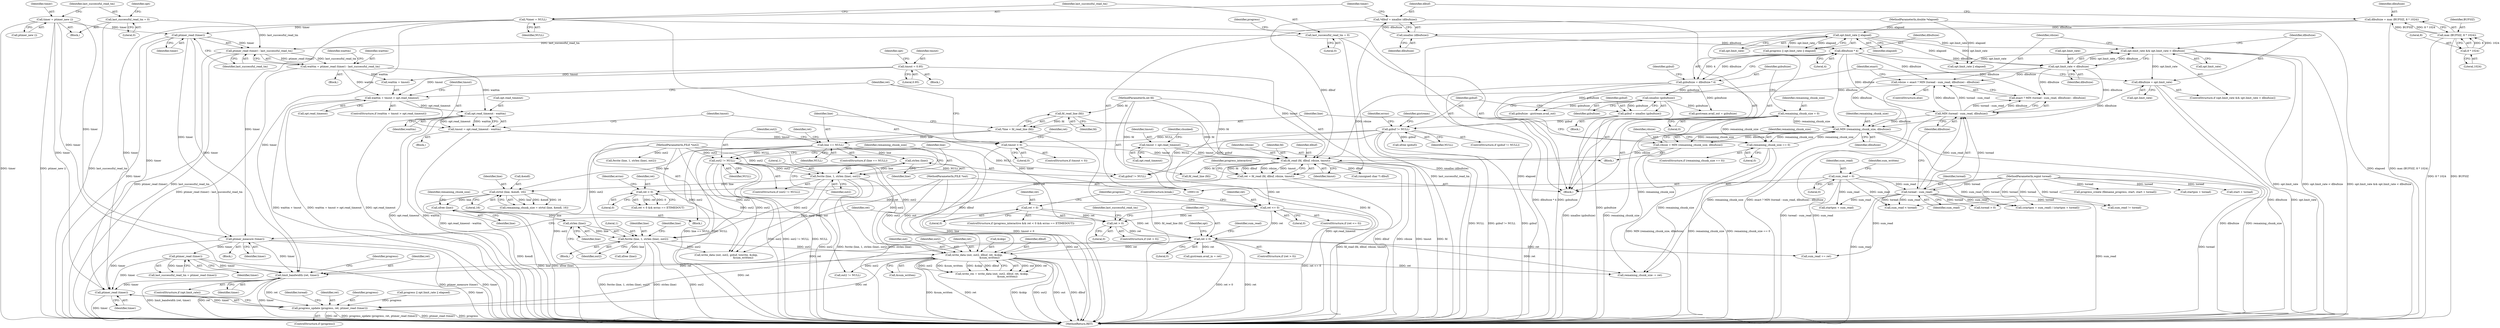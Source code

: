 digraph "0_savannah_ba6b44f6745b14dce414761a8e4b35d31b176bba@API" {
"1000763" [label="(Call,ptimer_read (timer))"];
"1000547" [label="(Call,ptimer_measure (timer))"];
"1000479" [label="(Call,ptimer_read (timer))"];
"1000341" [label="(Call,timer = ptimer_new ())"];
"1000144" [label="(Call,*timer = NULL)"];
"1000755" [label="(Call,limit_bandwidth (ret, timer))"];
"1000685" [label="(Call,write_data (out, out2, dlbuf, ret, &skip,\n                                      &sum_written))"];
"1000117" [label="(MethodParameterIn,FILE *out)"];
"1000450" [label="(Call,fwrite (line, 1, strlen (line), out2))"];
"1000453" [label="(Call,strlen (line))"];
"1000430" [label="(Call,xfree (line))"];
"1000425" [label="(Call,strtol (line, &endl, 16))"];
"1000403" [label="(Call,line == NULL)"];
"1000397" [label="(Call,*line = fd_read_line (fd))"];
"1000399" [label="(Call,fd_read_line (fd))"];
"1000116" [label="(MethodParameterIn,int fd)"];
"1000210" [label="(Call,gzbuf != NULL)"];
"1000205" [label="(Call,gzbuf = xmalloc (gzbufsize))"];
"1000207" [label="(Call,xmalloc (gzbufsize))"];
"1000190" [label="(Call,gzbufsize = dlbufsize * 4)"];
"1000192" [label="(Call,dlbufsize * 4)"];
"1000141" [label="(Call,xmalloc (dlbufsize))"];
"1000131" [label="(Call,dlbufsize = max (BUFSIZ, 8 * 1024))"];
"1000133" [label="(Call,max (BUFSIZ, 8 * 1024))"];
"1000135" [label="(Call,8 * 1024)"];
"1000417" [label="(Call,fwrite (line, 1, strlen (line), out2))"];
"1000420" [label="(Call,strlen (line))"];
"1000414" [label="(Call,out2 != NULL)"];
"1000124" [label="(MethodParameterIn,FILE *out2)"];
"1000514" [label="(Call,fd_read (fd, dlbuf, rdsize, tmout))"];
"1000139" [label="(Call,*dlbuf = xmalloc (dlbufsize))"];
"1000459" [label="(Call,rdsize = MIN (remaining_chunk_size, dlbufsize))"];
"1000461" [label="(Call,MIN (remaining_chunk_size, dlbufsize))"];
"1000186" [label="(Call,remaining_chunk_size = 0)"];
"1000392" [label="(Call,remaining_chunk_size == 0)"];
"1000357" [label="(Call,dlbufsize = opt.limit_rate)"];
"1000348" [label="(Call,opt.limit_rate && opt.limit_rate < dlbufsize)"];
"1000335" [label="(Call,opt.limit_rate || elapsed)"];
"1000122" [label="(MethodParameterIn,double *elapsed)"];
"1000352" [label="(Call,opt.limit_rate < dlbufsize)"];
"1000367" [label="(Call,MIN (toread - sum_read, dlbufsize))"];
"1000368" [label="(Call,toread - sum_read)"];
"1000118" [label="(MethodParameterIn,wgint toread)"];
"1000178" [label="(Call,sum_read = 0)"];
"1000363" [label="(Call,rdsize = exact ? MIN (toread - sum_read, dlbufsize) : dlbufsize)"];
"1000383" [label="(Call,tmout = opt.read_timeout)"];
"1000467" [label="(Call,tmout = 0.95)"];
"1000499" [label="(Call,tmout < 0)"];
"1000491" [label="(Call,tmout = opt.read_timeout - waittm)"];
"1000493" [label="(Call,opt.read_timeout - waittm)"];
"1000483" [label="(Call,waittm + tmout > opt.read_timeout)"];
"1000476" [label="(Call,waittm = ptimer_read (timer) - last_successful_read_tm)"];
"1000478" [label="(Call,ptimer_read (timer) - last_successful_read_tm)"];
"1000148" [label="(Call,last_successful_read_tm = 0)"];
"1000344" [label="(Call,last_successful_read_tm = 0)"];
"1000558" [label="(Call,ret > 0)"];
"1000529" [label="(Call,ret = 0)"];
"1000550" [label="(Call,ret > 0)"];
"1000534" [label="(Call,ret <= 0)"];
"1000523" [label="(Call,ret < 0)"];
"1000512" [label="(Call,ret = fd_read (fd, dlbuf, rdsize, tmout))"];
"1000555" [label="(Call,ptimer_read (timer))"];
"1000760" [label="(Call,progress_update (progress, ret, ptimer_read (timer)))"];
"1000480" [label="(Identifier,timer)"];
"1000487" [label="(Call,opt.read_timeout)"];
"1000124" [label="(MethodParameterIn,FILE *out2)"];
"1000122" [label="(MethodParameterIn,double *elapsed)"];
"1000131" [label="(Call,dlbufsize = max (BUFSIZ, 8 * 1024))"];
"1000415" [label="(Identifier,out2)"];
"1000467" [label="(Call,tmout = 0.95)"];
"1000405" [label="(Identifier,NULL)"];
"1000357" [label="(Call,dlbufsize = opt.limit_rate)"];
"1000362" [label="(ControlStructure,else)"];
"1000689" [label="(Identifier,ret)"];
"1000209" [label="(ControlStructure,if (gzbuf != NULL))"];
"1000216" [label="(Identifier,gzstream)"];
"1000499" [label="(Call,tmout < 0)"];
"1000336" [label="(Call,opt.limit_rate)"];
"1000371" [label="(Identifier,dlbufsize)"];
"1000146" [label="(Identifier,NULL)"];
"1000434" [label="(Identifier,remaining_chunk_size)"];
"1000690" [label="(Call,&skip)"];
"1000403" [label="(Call,line == NULL)"];
"1000512" [label="(Call,ret = fd_read (fd, dlbuf, rdsize, tmout))"];
"1000385" [label="(Call,opt.read_timeout)"];
"1000492" [label="(Identifier,tmout)"];
"1000358" [label="(Identifier,dlbufsize)"];
"1000725" [label="(Call,fd_read_line (fd))"];
"1000133" [label="(Call,max (BUFSIZ, 8 * 1024))"];
"1000558" [label="(Call,ret > 0)"];
"1000376" [label="(Identifier,exact)"];
"1000554" [label="(Identifier,last_successful_read_tm)"];
"1000211" [label="(Identifier,gzbuf)"];
"1000367" [label="(Call,MIN (toread - sum_read, dlbufsize))"];
"1000370" [label="(Identifier,sum_read)"];
"1000393" [label="(Identifier,remaining_chunk_size)"];
"1000451" [label="(Identifier,line)"];
"1000466" [label="(Block,)"];
"1000317" [label="(Call,progress_create (filename_progress, start, start + toread))"];
"1000197" [label="(Identifier,gzbuf)"];
"1000531" [label="(Literal,0)"];
"1000454" [label="(Identifier,line)"];
"1000389" [label="(Identifier,chunked)"];
"1000118" [label="(MethodParameterIn,wgint toread)"];
"1000469" [label="(Literal,0.95)"];
"1000423" [label="(Call,remaining_chunk_size = strtol (line, &endl, 16))"];
"1000755" [label="(Call,limit_bandwidth (ret, timer))"];
"1000481" [label="(Identifier,last_successful_read_tm)"];
"1000456" [label="(Call,xfree (line))"];
"1000759" [label="(Identifier,progress)"];
"1000193" [label="(Identifier,dlbufsize)"];
"1000494" [label="(Call,opt.read_timeout)"];
"1000688" [label="(Identifier,dlbuf)"];
"1000333" [label="(Call,progress || opt.limit_rate || elapsed)"];
"1000513" [label="(Identifier,ret)"];
"1000527" [label="(Identifier,errno)"];
"1000714" [label="(Call,remaining_chunk_size -= ret)"];
"1000404" [label="(Identifier,line)"];
"1000780" [label="(Call,startpos + toread)"];
"1000683" [label="(Call,write_res = write_data (out, out2, dlbuf, ret, &skip,\n                                      &sum_written))"];
"1000573" [label="(Call,gzstream.avail_in = ret)"];
"1000519" [label="(ControlStructure,if (progress_interactive && ret < 0 && errno == ETIMEDOUT))"];
"1000346" [label="(Literal,0)"];
"1000446" [label="(Block,)"];
"1000140" [label="(Identifier,dlbuf)"];
"1000408" [label="(Identifier,ret)"];
"1000414" [label="(Call,out2 != NULL)"];
"1000270" [label="(Identifier,errno)"];
"1000383" [label="(Call,tmout = opt.read_timeout)"];
"1000344" [label="(Call,last_successful_read_tm = 0)"];
"1000208" [label="(Identifier,gzbufsize)"];
"1000125" [label="(Block,)"];
"1000353" [label="(Call,opt.limit_rate)"];
"1000535" [label="(Identifier,ret)"];
"1000206" [label="(Identifier,gzbuf)"];
"1000190" [label="(Call,gzbufsize = dlbufsize * 4)"];
"1000421" [label="(Identifier,line)"];
"1000394" [label="(Literal,0)"];
"1000179" [label="(Identifier,sum_read)"];
"1000453" [label="(Call,strlen (line))"];
"1000398" [label="(Identifier,line)"];
"1000350" [label="(Identifier,opt)"];
"1000191" [label="(Identifier,gzbufsize)"];
"1000764" [label="(Identifier,timer)"];
"1000777" [label="(Call,startpos + sum_read)"];
"1000529" [label="(Call,ret = 0)"];
"1000582" [label="(Call,(unsigned char *) dlbuf)"];
"1000397" [label="(Call,*line = fd_read_line (fd))"];
"1000136" [label="(Literal,8)"];
"1000116" [label="(MethodParameterIn,int fd)"];
"1000758" [label="(ControlStructure,if (progress))"];
"1000356" [label="(Identifier,dlbufsize)"];
"1000429" [label="(Literal,16)"];
"1000425" [label="(Call,strtol (line, &endl, 16))"];
"1000567" [label="(Call,gzbuf != NULL)"];
"1000343" [label="(Call,ptimer_new ())"];
"1000484" [label="(Call,waittm + tmout)"];
"1000501" [label="(Literal,0)"];
"1000468" [label="(Identifier,tmout)"];
"1000536" [label="(Literal,0)"];
"1000422" [label="(Identifier,out2)"];
"1000347" [label="(ControlStructure,if (opt.limit_rate && opt.limit_rate < dlbufsize))"];
"1000380" [label="(Block,)"];
"1000339" [label="(Identifier,elapsed)"];
"1000515" [label="(Identifier,fd)"];
"1000345" [label="(Identifier,last_successful_read_tm)"];
"1000180" [label="(Literal,0)"];
"1000142" [label="(Identifier,dlbufsize)"];
"1000349" [label="(Call,opt.limit_rate)"];
"1000498" [label="(ControlStructure,if (tmout < 0))"];
"1000631" [label="(Call,sum_read != toread)"];
"1000153" [label="(Identifier,progress)"];
"1000762" [label="(Identifier,ret)"];
"1000521" [label="(Identifier,progress_interactive)"];
"1000212" [label="(Identifier,NULL)"];
"1000413" [label="(ControlStructure,if (out2 != NULL))"];
"1000335" [label="(Call,opt.limit_rate || elapsed)"];
"1000753" [label="(Identifier,opt)"];
"1000402" [label="(ControlStructure,if (line == NULL))"];
"1000368" [label="(Call,toread - sum_read)"];
"1000525" [label="(Literal,0)"];
"1000399" [label="(Call,fd_read_line (fd))"];
"1000424" [label="(Identifier,remaining_chunk_size)"];
"1000540" [label="(Identifier,progress)"];
"1000551" [label="(Identifier,ret)"];
"1000493" [label="(Call,opt.read_timeout - waittm)"];
"1000539" [label="(Call,progress || opt.limit_rate || elapsed)"];
"1000187" [label="(Identifier,remaining_chunk_size)"];
"1000514" [label="(Call,fd_read (fd, dlbuf, rdsize, tmout))"];
"1000141" [label="(Call,xmalloc (dlbufsize))"];
"1000148" [label="(Call,last_successful_read_tm = 0)"];
"1000768" [label="(Identifier,toread)"];
"1000340" [label="(Block,)"];
"1000530" [label="(Identifier,ret)"];
"1000756" [label="(Identifier,ret)"];
"1000783" [label="(MethodReturn,RET)"];
"1000763" [label="(Call,ptimer_read (timer))"];
"1000132" [label="(Identifier,dlbufsize)"];
"1000550" [label="(Call,ret > 0)"];
"1000457" [label="(Identifier,line)"];
"1000364" [label="(Identifier,rdsize)"];
"1000205" [label="(Call,gzbuf = xmalloc (gzbufsize))"];
"1000365" [label="(Call,exact ? MIN (toread - sum_read, dlbufsize) : dlbufsize)"];
"1000117" [label="(MethodParameterIn,FILE *out)"];
"1000150" [label="(Literal,0)"];
"1000587" [label="(Call,gzstream.avail_out = gzbufsize)"];
"1000427" [label="(Call,&endl)"];
"1000392" [label="(Call,remaining_chunk_size == 0)"];
"1000491" [label="(Call,tmout = opt.read_timeout - waittm)"];
"1000522" [label="(Call,ret < 0 && errno == ETIMEDOUT)"];
"1000516" [label="(Identifier,dlbuf)"];
"1000320" [label="(Call,start + toread)"];
"1000643" [label="(Call,gzbufsize - gzstream.avail_out)"];
"1000760" [label="(Call,progress_update (progress, ret, ptimer_read (timer)))"];
"1000430" [label="(Call,xfree (line))"];
"1000517" [label="(Identifier,rdsize)"];
"1000188" [label="(Literal,0)"];
"1000500" [label="(Identifier,tmout)"];
"1000686" [label="(Identifier,out)"];
"1000743" [label="(Call,fwrite (line, 1, strlen (line), out2))"];
"1000505" [label="(Identifier,ret)"];
"1000552" [label="(Literal,0)"];
"1000767" [label="(Call,toread > 0)"];
"1000533" [label="(ControlStructure,if (ret <= 0))"];
"1000485" [label="(Identifier,waittm)"];
"1000477" [label="(Identifier,waittm)"];
"1000490" [label="(Block,)"];
"1000431" [label="(Identifier,line)"];
"1000685" [label="(Call,write_data (out, out2, dlbuf, ret, &skip,\n                                      &sum_written))"];
"1000534" [label="(Call,ret <= 0)"];
"1000460" [label="(Identifier,rdsize)"];
"1000134" [label="(Identifier,BUFSIZ)"];
"1000751" [label="(ControlStructure,if (opt.limit_rate))"];
"1000418" [label="(Identifier,line)"];
"1000559" [label="(Identifier,ret)"];
"1000478" [label="(Call,ptimer_read (timer) - last_successful_read_tm)"];
"1000455" [label="(Identifier,out2)"];
"1000417" [label="(Call,fwrite (line, 1, strlen (line), out2))"];
"1000541" [label="(Call,opt.limit_rate || elapsed)"];
"1000546" [label="(Block,)"];
"1000548" [label="(Identifier,timer)"];
"1000207" [label="(Call,xmalloc (gzbufsize))"];
"1000426" [label="(Identifier,line)"];
"1000776" [label="(Call,(startpos + sum_read) / (startpos + toread))"];
"1000537" [label="(ControlStructure,break;)"];
"1000363" [label="(Call,rdsize = exact ? MIN (toread - sum_read, dlbufsize) : dlbufsize)"];
"1000483" [label="(Call,waittm + tmout > opt.read_timeout)"];
"1000194" [label="(Literal,4)"];
"1000518" [label="(Identifier,tmout)"];
"1000476" [label="(Call,waittm = ptimer_read (timer) - last_successful_read_tm)"];
"1000482" [label="(ControlStructure,if (waittm + tmout > opt.read_timeout))"];
"1000459" [label="(Call,rdsize = MIN (remaining_chunk_size, dlbufsize))"];
"1000462" [label="(Identifier,remaining_chunk_size)"];
"1000472" [label="(Identifier,opt)"];
"1000178" [label="(Call,sum_read = 0)"];
"1000555" [label="(Call,ptimer_read (timer))"];
"1000400" [label="(Identifier,fd)"];
"1000523" [label="(Call,ret < 0)"];
"1000553" [label="(Call,last_successful_read_tm = ptimer_read (timer))"];
"1000420" [label="(Call,strlen (line))"];
"1000461" [label="(Call,MIN (remaining_chunk_size, dlbufsize))"];
"1000557" [label="(ControlStructure,if (ret > 0))"];
"1000204" [label="(Block,)"];
"1000547" [label="(Call,ptimer_measure (timer))"];
"1000692" [label="(Call,&sum_written)"];
"1000761" [label="(Identifier,progress)"];
"1000139" [label="(Call,*dlbuf = xmalloc (dlbufsize))"];
"1000384" [label="(Identifier,tmout)"];
"1000186" [label="(Call,remaining_chunk_size = 0)"];
"1000144" [label="(Call,*timer = NULL)"];
"1000687" [label="(Identifier,out2)"];
"1000192" [label="(Call,dlbufsize * 4)"];
"1000463" [label="(Identifier,dlbufsize)"];
"1000137" [label="(Literal,1024)"];
"1000452" [label="(Literal,1)"];
"1000210" [label="(Call,gzbuf != NULL)"];
"1000740" [label="(Call,out2 != NULL)"];
"1000563" [label="(Call,sum_read += ret)"];
"1000395" [label="(Block,)"];
"1000341" [label="(Call,timer = ptimer_new ())"];
"1000252" [label="(Call,xfree (gzbuf))"];
"1000352" [label="(Call,opt.limit_rate < dlbufsize)"];
"1000391" [label="(ControlStructure,if (remaining_chunk_size == 0))"];
"1000556" [label="(Identifier,timer)"];
"1000497" [label="(Identifier,waittm)"];
"1000650" [label="(Call,write_data (out, out2, gzbuf, towrite, &skip,\n                                          &sum_written))"];
"1000479" [label="(Call,ptimer_read (timer))"];
"1000450" [label="(Call,fwrite (line, 1, strlen (line), out2))"];
"1000348" [label="(Call,opt.limit_rate && opt.limit_rate < dlbufsize)"];
"1000419" [label="(Literal,1)"];
"1000377" [label="(Call,sum_read < toread)"];
"1000757" [label="(Identifier,timer)"];
"1000359" [label="(Call,opt.limit_rate)"];
"1000549" [label="(ControlStructure,if (ret > 0))"];
"1000342" [label="(Identifier,timer)"];
"1000416" [label="(Identifier,NULL)"];
"1000560" [label="(Literal,0)"];
"1000149" [label="(Identifier,last_successful_read_tm)"];
"1000135" [label="(Call,8 * 1024)"];
"1000564" [label="(Identifier,sum_read)"];
"1000369" [label="(Identifier,toread)"];
"1000183" [label="(Identifier,sum_written)"];
"1000524" [label="(Identifier,ret)"];
"1000145" [label="(Identifier,timer)"];
"1000474" [label="(Block,)"];
"1000763" -> "1000760"  [label="AST: "];
"1000763" -> "1000764"  [label="CFG: "];
"1000764" -> "1000763"  [label="AST: "];
"1000760" -> "1000763"  [label="CFG: "];
"1000763" -> "1000783"  [label="DDG: timer"];
"1000763" -> "1000760"  [label="DDG: timer"];
"1000547" -> "1000763"  [label="DDG: timer"];
"1000755" -> "1000763"  [label="DDG: timer"];
"1000555" -> "1000763"  [label="DDG: timer"];
"1000479" -> "1000763"  [label="DDG: timer"];
"1000341" -> "1000763"  [label="DDG: timer"];
"1000144" -> "1000763"  [label="DDG: timer"];
"1000547" -> "1000546"  [label="AST: "];
"1000547" -> "1000548"  [label="CFG: "];
"1000548" -> "1000547"  [label="AST: "];
"1000551" -> "1000547"  [label="CFG: "];
"1000547" -> "1000783"  [label="DDG: timer"];
"1000547" -> "1000783"  [label="DDG: ptimer_measure (timer)"];
"1000479" -> "1000547"  [label="DDG: timer"];
"1000341" -> "1000547"  [label="DDG: timer"];
"1000144" -> "1000547"  [label="DDG: timer"];
"1000547" -> "1000555"  [label="DDG: timer"];
"1000547" -> "1000755"  [label="DDG: timer"];
"1000479" -> "1000478"  [label="AST: "];
"1000479" -> "1000480"  [label="CFG: "];
"1000480" -> "1000479"  [label="AST: "];
"1000481" -> "1000479"  [label="CFG: "];
"1000479" -> "1000783"  [label="DDG: timer"];
"1000479" -> "1000478"  [label="DDG: timer"];
"1000341" -> "1000479"  [label="DDG: timer"];
"1000144" -> "1000479"  [label="DDG: timer"];
"1000479" -> "1000755"  [label="DDG: timer"];
"1000341" -> "1000340"  [label="AST: "];
"1000341" -> "1000343"  [label="CFG: "];
"1000342" -> "1000341"  [label="AST: "];
"1000343" -> "1000341"  [label="AST: "];
"1000345" -> "1000341"  [label="CFG: "];
"1000341" -> "1000783"  [label="DDG: ptimer_new ()"];
"1000341" -> "1000783"  [label="DDG: timer"];
"1000341" -> "1000755"  [label="DDG: timer"];
"1000144" -> "1000125"  [label="AST: "];
"1000144" -> "1000146"  [label="CFG: "];
"1000145" -> "1000144"  [label="AST: "];
"1000146" -> "1000144"  [label="AST: "];
"1000149" -> "1000144"  [label="CFG: "];
"1000144" -> "1000783"  [label="DDG: timer"];
"1000144" -> "1000755"  [label="DDG: timer"];
"1000755" -> "1000751"  [label="AST: "];
"1000755" -> "1000757"  [label="CFG: "];
"1000756" -> "1000755"  [label="AST: "];
"1000757" -> "1000755"  [label="AST: "];
"1000759" -> "1000755"  [label="CFG: "];
"1000755" -> "1000783"  [label="DDG: timer"];
"1000755" -> "1000783"  [label="DDG: limit_bandwidth (ret, timer)"];
"1000755" -> "1000783"  [label="DDG: ret"];
"1000685" -> "1000755"  [label="DDG: ret"];
"1000558" -> "1000755"  [label="DDG: ret"];
"1000555" -> "1000755"  [label="DDG: timer"];
"1000755" -> "1000760"  [label="DDG: ret"];
"1000685" -> "1000683"  [label="AST: "];
"1000685" -> "1000692"  [label="CFG: "];
"1000686" -> "1000685"  [label="AST: "];
"1000687" -> "1000685"  [label="AST: "];
"1000688" -> "1000685"  [label="AST: "];
"1000689" -> "1000685"  [label="AST: "];
"1000690" -> "1000685"  [label="AST: "];
"1000692" -> "1000685"  [label="AST: "];
"1000683" -> "1000685"  [label="CFG: "];
"1000685" -> "1000783"  [label="DDG: ret"];
"1000685" -> "1000783"  [label="DDG: &skip"];
"1000685" -> "1000783"  [label="DDG: out2"];
"1000685" -> "1000783"  [label="DDG: out"];
"1000685" -> "1000783"  [label="DDG: dlbuf"];
"1000685" -> "1000783"  [label="DDG: &sum_written"];
"1000685" -> "1000683"  [label="DDG: out"];
"1000685" -> "1000683"  [label="DDG: ret"];
"1000685" -> "1000683"  [label="DDG: out2"];
"1000685" -> "1000683"  [label="DDG: &sum_written"];
"1000685" -> "1000683"  [label="DDG: &skip"];
"1000685" -> "1000683"  [label="DDG: dlbuf"];
"1000117" -> "1000685"  [label="DDG: out"];
"1000450" -> "1000685"  [label="DDG: out2"];
"1000417" -> "1000685"  [label="DDG: out2"];
"1000414" -> "1000685"  [label="DDG: out2"];
"1000124" -> "1000685"  [label="DDG: out2"];
"1000514" -> "1000685"  [label="DDG: dlbuf"];
"1000558" -> "1000685"  [label="DDG: ret"];
"1000685" -> "1000714"  [label="DDG: ret"];
"1000685" -> "1000740"  [label="DDG: out2"];
"1000685" -> "1000760"  [label="DDG: ret"];
"1000117" -> "1000114"  [label="AST: "];
"1000117" -> "1000783"  [label="DDG: out"];
"1000117" -> "1000650"  [label="DDG: out"];
"1000450" -> "1000446"  [label="AST: "];
"1000450" -> "1000455"  [label="CFG: "];
"1000451" -> "1000450"  [label="AST: "];
"1000452" -> "1000450"  [label="AST: "];
"1000453" -> "1000450"  [label="AST: "];
"1000455" -> "1000450"  [label="AST: "];
"1000457" -> "1000450"  [label="CFG: "];
"1000450" -> "1000783"  [label="DDG: out2"];
"1000450" -> "1000783"  [label="DDG: fwrite (line, 1, strlen (line), out2)"];
"1000450" -> "1000783"  [label="DDG: strlen (line)"];
"1000453" -> "1000450"  [label="DDG: line"];
"1000417" -> "1000450"  [label="DDG: out2"];
"1000414" -> "1000450"  [label="DDG: out2"];
"1000124" -> "1000450"  [label="DDG: out2"];
"1000450" -> "1000456"  [label="DDG: line"];
"1000450" -> "1000650"  [label="DDG: out2"];
"1000453" -> "1000454"  [label="CFG: "];
"1000454" -> "1000453"  [label="AST: "];
"1000455" -> "1000453"  [label="CFG: "];
"1000430" -> "1000453"  [label="DDG: line"];
"1000430" -> "1000395"  [label="AST: "];
"1000430" -> "1000431"  [label="CFG: "];
"1000431" -> "1000430"  [label="AST: "];
"1000434" -> "1000430"  [label="CFG: "];
"1000430" -> "1000783"  [label="DDG: line"];
"1000430" -> "1000783"  [label="DDG: xfree (line)"];
"1000425" -> "1000430"  [label="DDG: line"];
"1000425" -> "1000423"  [label="AST: "];
"1000425" -> "1000429"  [label="CFG: "];
"1000426" -> "1000425"  [label="AST: "];
"1000427" -> "1000425"  [label="AST: "];
"1000429" -> "1000425"  [label="AST: "];
"1000423" -> "1000425"  [label="CFG: "];
"1000425" -> "1000783"  [label="DDG: &endl"];
"1000425" -> "1000423"  [label="DDG: line"];
"1000425" -> "1000423"  [label="DDG: &endl"];
"1000425" -> "1000423"  [label="DDG: 16"];
"1000403" -> "1000425"  [label="DDG: line"];
"1000417" -> "1000425"  [label="DDG: line"];
"1000403" -> "1000402"  [label="AST: "];
"1000403" -> "1000405"  [label="CFG: "];
"1000404" -> "1000403"  [label="AST: "];
"1000405" -> "1000403"  [label="AST: "];
"1000408" -> "1000403"  [label="CFG: "];
"1000415" -> "1000403"  [label="CFG: "];
"1000403" -> "1000783"  [label="DDG: NULL"];
"1000403" -> "1000783"  [label="DDG: line"];
"1000403" -> "1000783"  [label="DDG: line == NULL"];
"1000397" -> "1000403"  [label="DDG: line"];
"1000210" -> "1000403"  [label="DDG: NULL"];
"1000403" -> "1000414"  [label="DDG: NULL"];
"1000403" -> "1000420"  [label="DDG: line"];
"1000403" -> "1000567"  [label="DDG: NULL"];
"1000397" -> "1000395"  [label="AST: "];
"1000397" -> "1000399"  [label="CFG: "];
"1000398" -> "1000397"  [label="AST: "];
"1000399" -> "1000397"  [label="AST: "];
"1000404" -> "1000397"  [label="CFG: "];
"1000397" -> "1000783"  [label="DDG: fd_read_line (fd)"];
"1000399" -> "1000397"  [label="DDG: fd"];
"1000399" -> "1000400"  [label="CFG: "];
"1000400" -> "1000399"  [label="AST: "];
"1000116" -> "1000399"  [label="DDG: fd"];
"1000399" -> "1000514"  [label="DDG: fd"];
"1000116" -> "1000114"  [label="AST: "];
"1000116" -> "1000783"  [label="DDG: fd"];
"1000116" -> "1000514"  [label="DDG: fd"];
"1000116" -> "1000725"  [label="DDG: fd"];
"1000210" -> "1000209"  [label="AST: "];
"1000210" -> "1000212"  [label="CFG: "];
"1000211" -> "1000210"  [label="AST: "];
"1000212" -> "1000210"  [label="AST: "];
"1000216" -> "1000210"  [label="CFG: "];
"1000270" -> "1000210"  [label="CFG: "];
"1000210" -> "1000783"  [label="DDG: gzbuf != NULL"];
"1000210" -> "1000783"  [label="DDG: NULL"];
"1000210" -> "1000783"  [label="DDG: gzbuf"];
"1000205" -> "1000210"  [label="DDG: gzbuf"];
"1000210" -> "1000252"  [label="DDG: gzbuf"];
"1000210" -> "1000567"  [label="DDG: gzbuf"];
"1000210" -> "1000567"  [label="DDG: NULL"];
"1000205" -> "1000204"  [label="AST: "];
"1000205" -> "1000207"  [label="CFG: "];
"1000206" -> "1000205"  [label="AST: "];
"1000207" -> "1000205"  [label="AST: "];
"1000211" -> "1000205"  [label="CFG: "];
"1000205" -> "1000783"  [label="DDG: xmalloc (gzbufsize)"];
"1000207" -> "1000205"  [label="DDG: gzbufsize"];
"1000207" -> "1000208"  [label="CFG: "];
"1000208" -> "1000207"  [label="AST: "];
"1000207" -> "1000783"  [label="DDG: gzbufsize"];
"1000190" -> "1000207"  [label="DDG: gzbufsize"];
"1000207" -> "1000587"  [label="DDG: gzbufsize"];
"1000207" -> "1000643"  [label="DDG: gzbufsize"];
"1000190" -> "1000125"  [label="AST: "];
"1000190" -> "1000192"  [label="CFG: "];
"1000191" -> "1000190"  [label="AST: "];
"1000192" -> "1000190"  [label="AST: "];
"1000197" -> "1000190"  [label="CFG: "];
"1000190" -> "1000783"  [label="DDG: gzbufsize"];
"1000190" -> "1000783"  [label="DDG: dlbufsize * 4"];
"1000192" -> "1000190"  [label="DDG: dlbufsize"];
"1000192" -> "1000190"  [label="DDG: 4"];
"1000190" -> "1000587"  [label="DDG: gzbufsize"];
"1000190" -> "1000643"  [label="DDG: gzbufsize"];
"1000192" -> "1000194"  [label="CFG: "];
"1000193" -> "1000192"  [label="AST: "];
"1000194" -> "1000192"  [label="AST: "];
"1000141" -> "1000192"  [label="DDG: dlbufsize"];
"1000192" -> "1000352"  [label="DDG: dlbufsize"];
"1000192" -> "1000363"  [label="DDG: dlbufsize"];
"1000192" -> "1000367"  [label="DDG: dlbufsize"];
"1000192" -> "1000365"  [label="DDG: dlbufsize"];
"1000192" -> "1000461"  [label="DDG: dlbufsize"];
"1000141" -> "1000139"  [label="AST: "];
"1000141" -> "1000142"  [label="CFG: "];
"1000142" -> "1000141"  [label="AST: "];
"1000139" -> "1000141"  [label="CFG: "];
"1000141" -> "1000139"  [label="DDG: dlbufsize"];
"1000131" -> "1000141"  [label="DDG: dlbufsize"];
"1000131" -> "1000125"  [label="AST: "];
"1000131" -> "1000133"  [label="CFG: "];
"1000132" -> "1000131"  [label="AST: "];
"1000133" -> "1000131"  [label="AST: "];
"1000140" -> "1000131"  [label="CFG: "];
"1000131" -> "1000783"  [label="DDG: max (BUFSIZ, 8 * 1024)"];
"1000133" -> "1000131"  [label="DDG: BUFSIZ"];
"1000133" -> "1000131"  [label="DDG: 8 * 1024"];
"1000133" -> "1000135"  [label="CFG: "];
"1000134" -> "1000133"  [label="AST: "];
"1000135" -> "1000133"  [label="AST: "];
"1000133" -> "1000783"  [label="DDG: BUFSIZ"];
"1000133" -> "1000783"  [label="DDG: 8 * 1024"];
"1000135" -> "1000133"  [label="DDG: 8"];
"1000135" -> "1000133"  [label="DDG: 1024"];
"1000135" -> "1000137"  [label="CFG: "];
"1000136" -> "1000135"  [label="AST: "];
"1000137" -> "1000135"  [label="AST: "];
"1000417" -> "1000413"  [label="AST: "];
"1000417" -> "1000422"  [label="CFG: "];
"1000418" -> "1000417"  [label="AST: "];
"1000419" -> "1000417"  [label="AST: "];
"1000420" -> "1000417"  [label="AST: "];
"1000422" -> "1000417"  [label="AST: "];
"1000424" -> "1000417"  [label="CFG: "];
"1000417" -> "1000783"  [label="DDG: strlen (line)"];
"1000417" -> "1000783"  [label="DDG: out2"];
"1000417" -> "1000783"  [label="DDG: fwrite (line, 1, strlen (line), out2)"];
"1000420" -> "1000417"  [label="DDG: line"];
"1000414" -> "1000417"  [label="DDG: out2"];
"1000124" -> "1000417"  [label="DDG: out2"];
"1000417" -> "1000650"  [label="DDG: out2"];
"1000420" -> "1000421"  [label="CFG: "];
"1000421" -> "1000420"  [label="AST: "];
"1000422" -> "1000420"  [label="CFG: "];
"1000414" -> "1000413"  [label="AST: "];
"1000414" -> "1000416"  [label="CFG: "];
"1000415" -> "1000414"  [label="AST: "];
"1000416" -> "1000414"  [label="AST: "];
"1000418" -> "1000414"  [label="CFG: "];
"1000424" -> "1000414"  [label="CFG: "];
"1000414" -> "1000783"  [label="DDG: out2 != NULL"];
"1000414" -> "1000783"  [label="DDG: NULL"];
"1000414" -> "1000783"  [label="DDG: out2"];
"1000124" -> "1000414"  [label="DDG: out2"];
"1000414" -> "1000567"  [label="DDG: NULL"];
"1000414" -> "1000650"  [label="DDG: out2"];
"1000124" -> "1000114"  [label="AST: "];
"1000124" -> "1000783"  [label="DDG: out2"];
"1000124" -> "1000650"  [label="DDG: out2"];
"1000124" -> "1000740"  [label="DDG: out2"];
"1000124" -> "1000743"  [label="DDG: out2"];
"1000514" -> "1000512"  [label="AST: "];
"1000514" -> "1000518"  [label="CFG: "];
"1000515" -> "1000514"  [label="AST: "];
"1000516" -> "1000514"  [label="AST: "];
"1000517" -> "1000514"  [label="AST: "];
"1000518" -> "1000514"  [label="AST: "];
"1000512" -> "1000514"  [label="CFG: "];
"1000514" -> "1000783"  [label="DDG: tmout"];
"1000514" -> "1000783"  [label="DDG: fd"];
"1000514" -> "1000783"  [label="DDG: dlbuf"];
"1000514" -> "1000783"  [label="DDG: rdsize"];
"1000514" -> "1000512"  [label="DDG: fd"];
"1000514" -> "1000512"  [label="DDG: dlbuf"];
"1000514" -> "1000512"  [label="DDG: rdsize"];
"1000514" -> "1000512"  [label="DDG: tmout"];
"1000139" -> "1000514"  [label="DDG: dlbuf"];
"1000459" -> "1000514"  [label="DDG: rdsize"];
"1000363" -> "1000514"  [label="DDG: rdsize"];
"1000383" -> "1000514"  [label="DDG: tmout"];
"1000467" -> "1000514"  [label="DDG: tmout"];
"1000499" -> "1000514"  [label="DDG: tmout"];
"1000514" -> "1000582"  [label="DDG: dlbuf"];
"1000514" -> "1000725"  [label="DDG: fd"];
"1000139" -> "1000125"  [label="AST: "];
"1000140" -> "1000139"  [label="AST: "];
"1000145" -> "1000139"  [label="CFG: "];
"1000139" -> "1000783"  [label="DDG: xmalloc (dlbufsize)"];
"1000459" -> "1000380"  [label="AST: "];
"1000459" -> "1000461"  [label="CFG: "];
"1000460" -> "1000459"  [label="AST: "];
"1000461" -> "1000459"  [label="AST: "];
"1000376" -> "1000459"  [label="CFG: "];
"1000459" -> "1000783"  [label="DDG: MIN (remaining_chunk_size, dlbufsize)"];
"1000461" -> "1000459"  [label="DDG: remaining_chunk_size"];
"1000461" -> "1000459"  [label="DDG: dlbufsize"];
"1000461" -> "1000463"  [label="CFG: "];
"1000462" -> "1000461"  [label="AST: "];
"1000463" -> "1000461"  [label="AST: "];
"1000461" -> "1000783"  [label="DDG: dlbufsize"];
"1000461" -> "1000783"  [label="DDG: remaining_chunk_size"];
"1000461" -> "1000392"  [label="DDG: remaining_chunk_size"];
"1000186" -> "1000461"  [label="DDG: remaining_chunk_size"];
"1000392" -> "1000461"  [label="DDG: remaining_chunk_size"];
"1000357" -> "1000461"  [label="DDG: dlbufsize"];
"1000352" -> "1000461"  [label="DDG: dlbufsize"];
"1000367" -> "1000461"  [label="DDG: dlbufsize"];
"1000461" -> "1000714"  [label="DDG: remaining_chunk_size"];
"1000186" -> "1000125"  [label="AST: "];
"1000186" -> "1000188"  [label="CFG: "];
"1000187" -> "1000186"  [label="AST: "];
"1000188" -> "1000186"  [label="AST: "];
"1000191" -> "1000186"  [label="CFG: "];
"1000186" -> "1000783"  [label="DDG: remaining_chunk_size"];
"1000186" -> "1000392"  [label="DDG: remaining_chunk_size"];
"1000186" -> "1000714"  [label="DDG: remaining_chunk_size"];
"1000392" -> "1000391"  [label="AST: "];
"1000392" -> "1000394"  [label="CFG: "];
"1000393" -> "1000392"  [label="AST: "];
"1000394" -> "1000392"  [label="AST: "];
"1000398" -> "1000392"  [label="CFG: "];
"1000460" -> "1000392"  [label="CFG: "];
"1000392" -> "1000783"  [label="DDG: remaining_chunk_size == 0"];
"1000392" -> "1000783"  [label="DDG: remaining_chunk_size"];
"1000392" -> "1000714"  [label="DDG: remaining_chunk_size"];
"1000357" -> "1000347"  [label="AST: "];
"1000357" -> "1000359"  [label="CFG: "];
"1000358" -> "1000357"  [label="AST: "];
"1000359" -> "1000357"  [label="AST: "];
"1000376" -> "1000357"  [label="CFG: "];
"1000357" -> "1000783"  [label="DDG: dlbufsize"];
"1000357" -> "1000783"  [label="DDG: opt.limit_rate"];
"1000348" -> "1000357"  [label="DDG: opt.limit_rate"];
"1000348" -> "1000347"  [label="AST: "];
"1000348" -> "1000349"  [label="CFG: "];
"1000348" -> "1000352"  [label="CFG: "];
"1000349" -> "1000348"  [label="AST: "];
"1000352" -> "1000348"  [label="AST: "];
"1000358" -> "1000348"  [label="CFG: "];
"1000364" -> "1000348"  [label="CFG: "];
"1000348" -> "1000783"  [label="DDG: opt.limit_rate"];
"1000348" -> "1000783"  [label="DDG: opt.limit_rate && opt.limit_rate < dlbufsize"];
"1000348" -> "1000783"  [label="DDG: opt.limit_rate < dlbufsize"];
"1000335" -> "1000348"  [label="DDG: opt.limit_rate"];
"1000352" -> "1000348"  [label="DDG: opt.limit_rate"];
"1000352" -> "1000348"  [label="DDG: dlbufsize"];
"1000348" -> "1000541"  [label="DDG: opt.limit_rate"];
"1000335" -> "1000333"  [label="AST: "];
"1000335" -> "1000336"  [label="CFG: "];
"1000335" -> "1000339"  [label="CFG: "];
"1000336" -> "1000335"  [label="AST: "];
"1000339" -> "1000335"  [label="AST: "];
"1000333" -> "1000335"  [label="CFG: "];
"1000335" -> "1000783"  [label="DDG: elapsed"];
"1000335" -> "1000333"  [label="DDG: opt.limit_rate"];
"1000335" -> "1000333"  [label="DDG: elapsed"];
"1000122" -> "1000335"  [label="DDG: elapsed"];
"1000335" -> "1000352"  [label="DDG: opt.limit_rate"];
"1000335" -> "1000541"  [label="DDG: elapsed"];
"1000122" -> "1000114"  [label="AST: "];
"1000122" -> "1000783"  [label="DDG: elapsed"];
"1000122" -> "1000541"  [label="DDG: elapsed"];
"1000352" -> "1000356"  [label="CFG: "];
"1000353" -> "1000352"  [label="AST: "];
"1000356" -> "1000352"  [label="AST: "];
"1000352" -> "1000363"  [label="DDG: dlbufsize"];
"1000352" -> "1000367"  [label="DDG: dlbufsize"];
"1000352" -> "1000365"  [label="DDG: dlbufsize"];
"1000367" -> "1000365"  [label="AST: "];
"1000367" -> "1000371"  [label="CFG: "];
"1000368" -> "1000367"  [label="AST: "];
"1000371" -> "1000367"  [label="AST: "];
"1000365" -> "1000367"  [label="CFG: "];
"1000367" -> "1000783"  [label="DDG: toread - sum_read"];
"1000367" -> "1000363"  [label="DDG: toread - sum_read"];
"1000367" -> "1000363"  [label="DDG: dlbufsize"];
"1000367" -> "1000365"  [label="DDG: toread - sum_read"];
"1000367" -> "1000365"  [label="DDG: dlbufsize"];
"1000368" -> "1000367"  [label="DDG: toread"];
"1000368" -> "1000367"  [label="DDG: sum_read"];
"1000368" -> "1000370"  [label="CFG: "];
"1000369" -> "1000368"  [label="AST: "];
"1000370" -> "1000368"  [label="AST: "];
"1000371" -> "1000368"  [label="CFG: "];
"1000368" -> "1000783"  [label="DDG: sum_read"];
"1000118" -> "1000368"  [label="DDG: toread"];
"1000178" -> "1000368"  [label="DDG: sum_read"];
"1000368" -> "1000377"  [label="DDG: sum_read"];
"1000368" -> "1000377"  [label="DDG: toread"];
"1000368" -> "1000563"  [label="DDG: sum_read"];
"1000368" -> "1000631"  [label="DDG: toread"];
"1000368" -> "1000767"  [label="DDG: toread"];
"1000368" -> "1000776"  [label="DDG: sum_read"];
"1000368" -> "1000777"  [label="DDG: sum_read"];
"1000118" -> "1000114"  [label="AST: "];
"1000118" -> "1000783"  [label="DDG: toread"];
"1000118" -> "1000317"  [label="DDG: toread"];
"1000118" -> "1000320"  [label="DDG: toread"];
"1000118" -> "1000377"  [label="DDG: toread"];
"1000118" -> "1000631"  [label="DDG: toread"];
"1000118" -> "1000767"  [label="DDG: toread"];
"1000118" -> "1000776"  [label="DDG: toread"];
"1000118" -> "1000780"  [label="DDG: toread"];
"1000178" -> "1000125"  [label="AST: "];
"1000178" -> "1000180"  [label="CFG: "];
"1000179" -> "1000178"  [label="AST: "];
"1000180" -> "1000178"  [label="AST: "];
"1000183" -> "1000178"  [label="CFG: "];
"1000178" -> "1000783"  [label="DDG: sum_read"];
"1000178" -> "1000377"  [label="DDG: sum_read"];
"1000178" -> "1000563"  [label="DDG: sum_read"];
"1000178" -> "1000776"  [label="DDG: sum_read"];
"1000178" -> "1000777"  [label="DDG: sum_read"];
"1000363" -> "1000362"  [label="AST: "];
"1000363" -> "1000365"  [label="CFG: "];
"1000364" -> "1000363"  [label="AST: "];
"1000365" -> "1000363"  [label="AST: "];
"1000376" -> "1000363"  [label="CFG: "];
"1000363" -> "1000783"  [label="DDG: exact ? MIN (toread - sum_read, dlbufsize) : dlbufsize"];
"1000383" -> "1000380"  [label="AST: "];
"1000383" -> "1000385"  [label="CFG: "];
"1000384" -> "1000383"  [label="AST: "];
"1000385" -> "1000383"  [label="AST: "];
"1000389" -> "1000383"  [label="CFG: "];
"1000383" -> "1000783"  [label="DDG: opt.read_timeout"];
"1000467" -> "1000466"  [label="AST: "];
"1000467" -> "1000469"  [label="CFG: "];
"1000468" -> "1000467"  [label="AST: "];
"1000469" -> "1000467"  [label="AST: "];
"1000472" -> "1000467"  [label="CFG: "];
"1000467" -> "1000483"  [label="DDG: tmout"];
"1000467" -> "1000484"  [label="DDG: tmout"];
"1000499" -> "1000498"  [label="AST: "];
"1000499" -> "1000501"  [label="CFG: "];
"1000500" -> "1000499"  [label="AST: "];
"1000501" -> "1000499"  [label="AST: "];
"1000505" -> "1000499"  [label="CFG: "];
"1000513" -> "1000499"  [label="CFG: "];
"1000499" -> "1000783"  [label="DDG: tmout < 0"];
"1000491" -> "1000499"  [label="DDG: tmout"];
"1000491" -> "1000490"  [label="AST: "];
"1000491" -> "1000493"  [label="CFG: "];
"1000492" -> "1000491"  [label="AST: "];
"1000493" -> "1000491"  [label="AST: "];
"1000500" -> "1000491"  [label="CFG: "];
"1000491" -> "1000783"  [label="DDG: opt.read_timeout - waittm"];
"1000493" -> "1000491"  [label="DDG: opt.read_timeout"];
"1000493" -> "1000491"  [label="DDG: waittm"];
"1000493" -> "1000497"  [label="CFG: "];
"1000494" -> "1000493"  [label="AST: "];
"1000497" -> "1000493"  [label="AST: "];
"1000493" -> "1000783"  [label="DDG: opt.read_timeout"];
"1000493" -> "1000783"  [label="DDG: waittm"];
"1000483" -> "1000493"  [label="DDG: opt.read_timeout"];
"1000476" -> "1000493"  [label="DDG: waittm"];
"1000483" -> "1000482"  [label="AST: "];
"1000483" -> "1000487"  [label="CFG: "];
"1000484" -> "1000483"  [label="AST: "];
"1000487" -> "1000483"  [label="AST: "];
"1000492" -> "1000483"  [label="CFG: "];
"1000513" -> "1000483"  [label="CFG: "];
"1000483" -> "1000783"  [label="DDG: waittm + tmout > opt.read_timeout"];
"1000483" -> "1000783"  [label="DDG: opt.read_timeout"];
"1000483" -> "1000783"  [label="DDG: waittm + tmout"];
"1000476" -> "1000483"  [label="DDG: waittm"];
"1000476" -> "1000474"  [label="AST: "];
"1000476" -> "1000478"  [label="CFG: "];
"1000477" -> "1000476"  [label="AST: "];
"1000478" -> "1000476"  [label="AST: "];
"1000485" -> "1000476"  [label="CFG: "];
"1000476" -> "1000783"  [label="DDG: ptimer_read (timer) - last_successful_read_tm"];
"1000478" -> "1000476"  [label="DDG: ptimer_read (timer)"];
"1000478" -> "1000476"  [label="DDG: last_successful_read_tm"];
"1000476" -> "1000484"  [label="DDG: waittm"];
"1000478" -> "1000481"  [label="CFG: "];
"1000481" -> "1000478"  [label="AST: "];
"1000478" -> "1000783"  [label="DDG: ptimer_read (timer)"];
"1000478" -> "1000783"  [label="DDG: last_successful_read_tm"];
"1000148" -> "1000478"  [label="DDG: last_successful_read_tm"];
"1000344" -> "1000478"  [label="DDG: last_successful_read_tm"];
"1000148" -> "1000125"  [label="AST: "];
"1000148" -> "1000150"  [label="CFG: "];
"1000149" -> "1000148"  [label="AST: "];
"1000150" -> "1000148"  [label="AST: "];
"1000153" -> "1000148"  [label="CFG: "];
"1000148" -> "1000783"  [label="DDG: last_successful_read_tm"];
"1000344" -> "1000340"  [label="AST: "];
"1000344" -> "1000346"  [label="CFG: "];
"1000345" -> "1000344"  [label="AST: "];
"1000346" -> "1000344"  [label="AST: "];
"1000350" -> "1000344"  [label="CFG: "];
"1000344" -> "1000783"  [label="DDG: last_successful_read_tm"];
"1000558" -> "1000557"  [label="AST: "];
"1000558" -> "1000560"  [label="CFG: "];
"1000559" -> "1000558"  [label="AST: "];
"1000560" -> "1000558"  [label="AST: "];
"1000564" -> "1000558"  [label="CFG: "];
"1000753" -> "1000558"  [label="CFG: "];
"1000558" -> "1000783"  [label="DDG: ret > 0"];
"1000558" -> "1000783"  [label="DDG: ret"];
"1000529" -> "1000558"  [label="DDG: ret"];
"1000550" -> "1000558"  [label="DDG: ret"];
"1000534" -> "1000558"  [label="DDG: ret"];
"1000558" -> "1000563"  [label="DDG: ret"];
"1000558" -> "1000573"  [label="DDG: ret"];
"1000558" -> "1000714"  [label="DDG: ret"];
"1000558" -> "1000760"  [label="DDG: ret"];
"1000529" -> "1000519"  [label="AST: "];
"1000529" -> "1000531"  [label="CFG: "];
"1000530" -> "1000529"  [label="AST: "];
"1000531" -> "1000529"  [label="AST: "];
"1000540" -> "1000529"  [label="CFG: "];
"1000529" -> "1000550"  [label="DDG: ret"];
"1000550" -> "1000549"  [label="AST: "];
"1000550" -> "1000552"  [label="CFG: "];
"1000551" -> "1000550"  [label="AST: "];
"1000552" -> "1000550"  [label="AST: "];
"1000554" -> "1000550"  [label="CFG: "];
"1000559" -> "1000550"  [label="CFG: "];
"1000534" -> "1000550"  [label="DDG: ret"];
"1000534" -> "1000533"  [label="AST: "];
"1000534" -> "1000536"  [label="CFG: "];
"1000535" -> "1000534"  [label="AST: "];
"1000536" -> "1000534"  [label="AST: "];
"1000537" -> "1000534"  [label="CFG: "];
"1000540" -> "1000534"  [label="CFG: "];
"1000534" -> "1000783"  [label="DDG: ret <= 0"];
"1000523" -> "1000534"  [label="DDG: ret"];
"1000512" -> "1000534"  [label="DDG: ret"];
"1000523" -> "1000522"  [label="AST: "];
"1000523" -> "1000525"  [label="CFG: "];
"1000524" -> "1000523"  [label="AST: "];
"1000525" -> "1000523"  [label="AST: "];
"1000527" -> "1000523"  [label="CFG: "];
"1000522" -> "1000523"  [label="CFG: "];
"1000523" -> "1000522"  [label="DDG: ret"];
"1000523" -> "1000522"  [label="DDG: 0"];
"1000512" -> "1000523"  [label="DDG: ret"];
"1000512" -> "1000125"  [label="AST: "];
"1000513" -> "1000512"  [label="AST: "];
"1000521" -> "1000512"  [label="CFG: "];
"1000512" -> "1000783"  [label="DDG: fd_read (fd, dlbuf, rdsize, tmout)"];
"1000555" -> "1000553"  [label="AST: "];
"1000555" -> "1000556"  [label="CFG: "];
"1000556" -> "1000555"  [label="AST: "];
"1000553" -> "1000555"  [label="CFG: "];
"1000555" -> "1000783"  [label="DDG: timer"];
"1000555" -> "1000553"  [label="DDG: timer"];
"1000760" -> "1000758"  [label="AST: "];
"1000761" -> "1000760"  [label="AST: "];
"1000762" -> "1000760"  [label="AST: "];
"1000768" -> "1000760"  [label="CFG: "];
"1000760" -> "1000783"  [label="DDG: ret"];
"1000760" -> "1000783"  [label="DDG: progress_update (progress, ret, ptimer_read (timer))"];
"1000760" -> "1000783"  [label="DDG: ptimer_read (timer)"];
"1000760" -> "1000783"  [label="DDG: progress"];
"1000539" -> "1000760"  [label="DDG: progress"];
}
